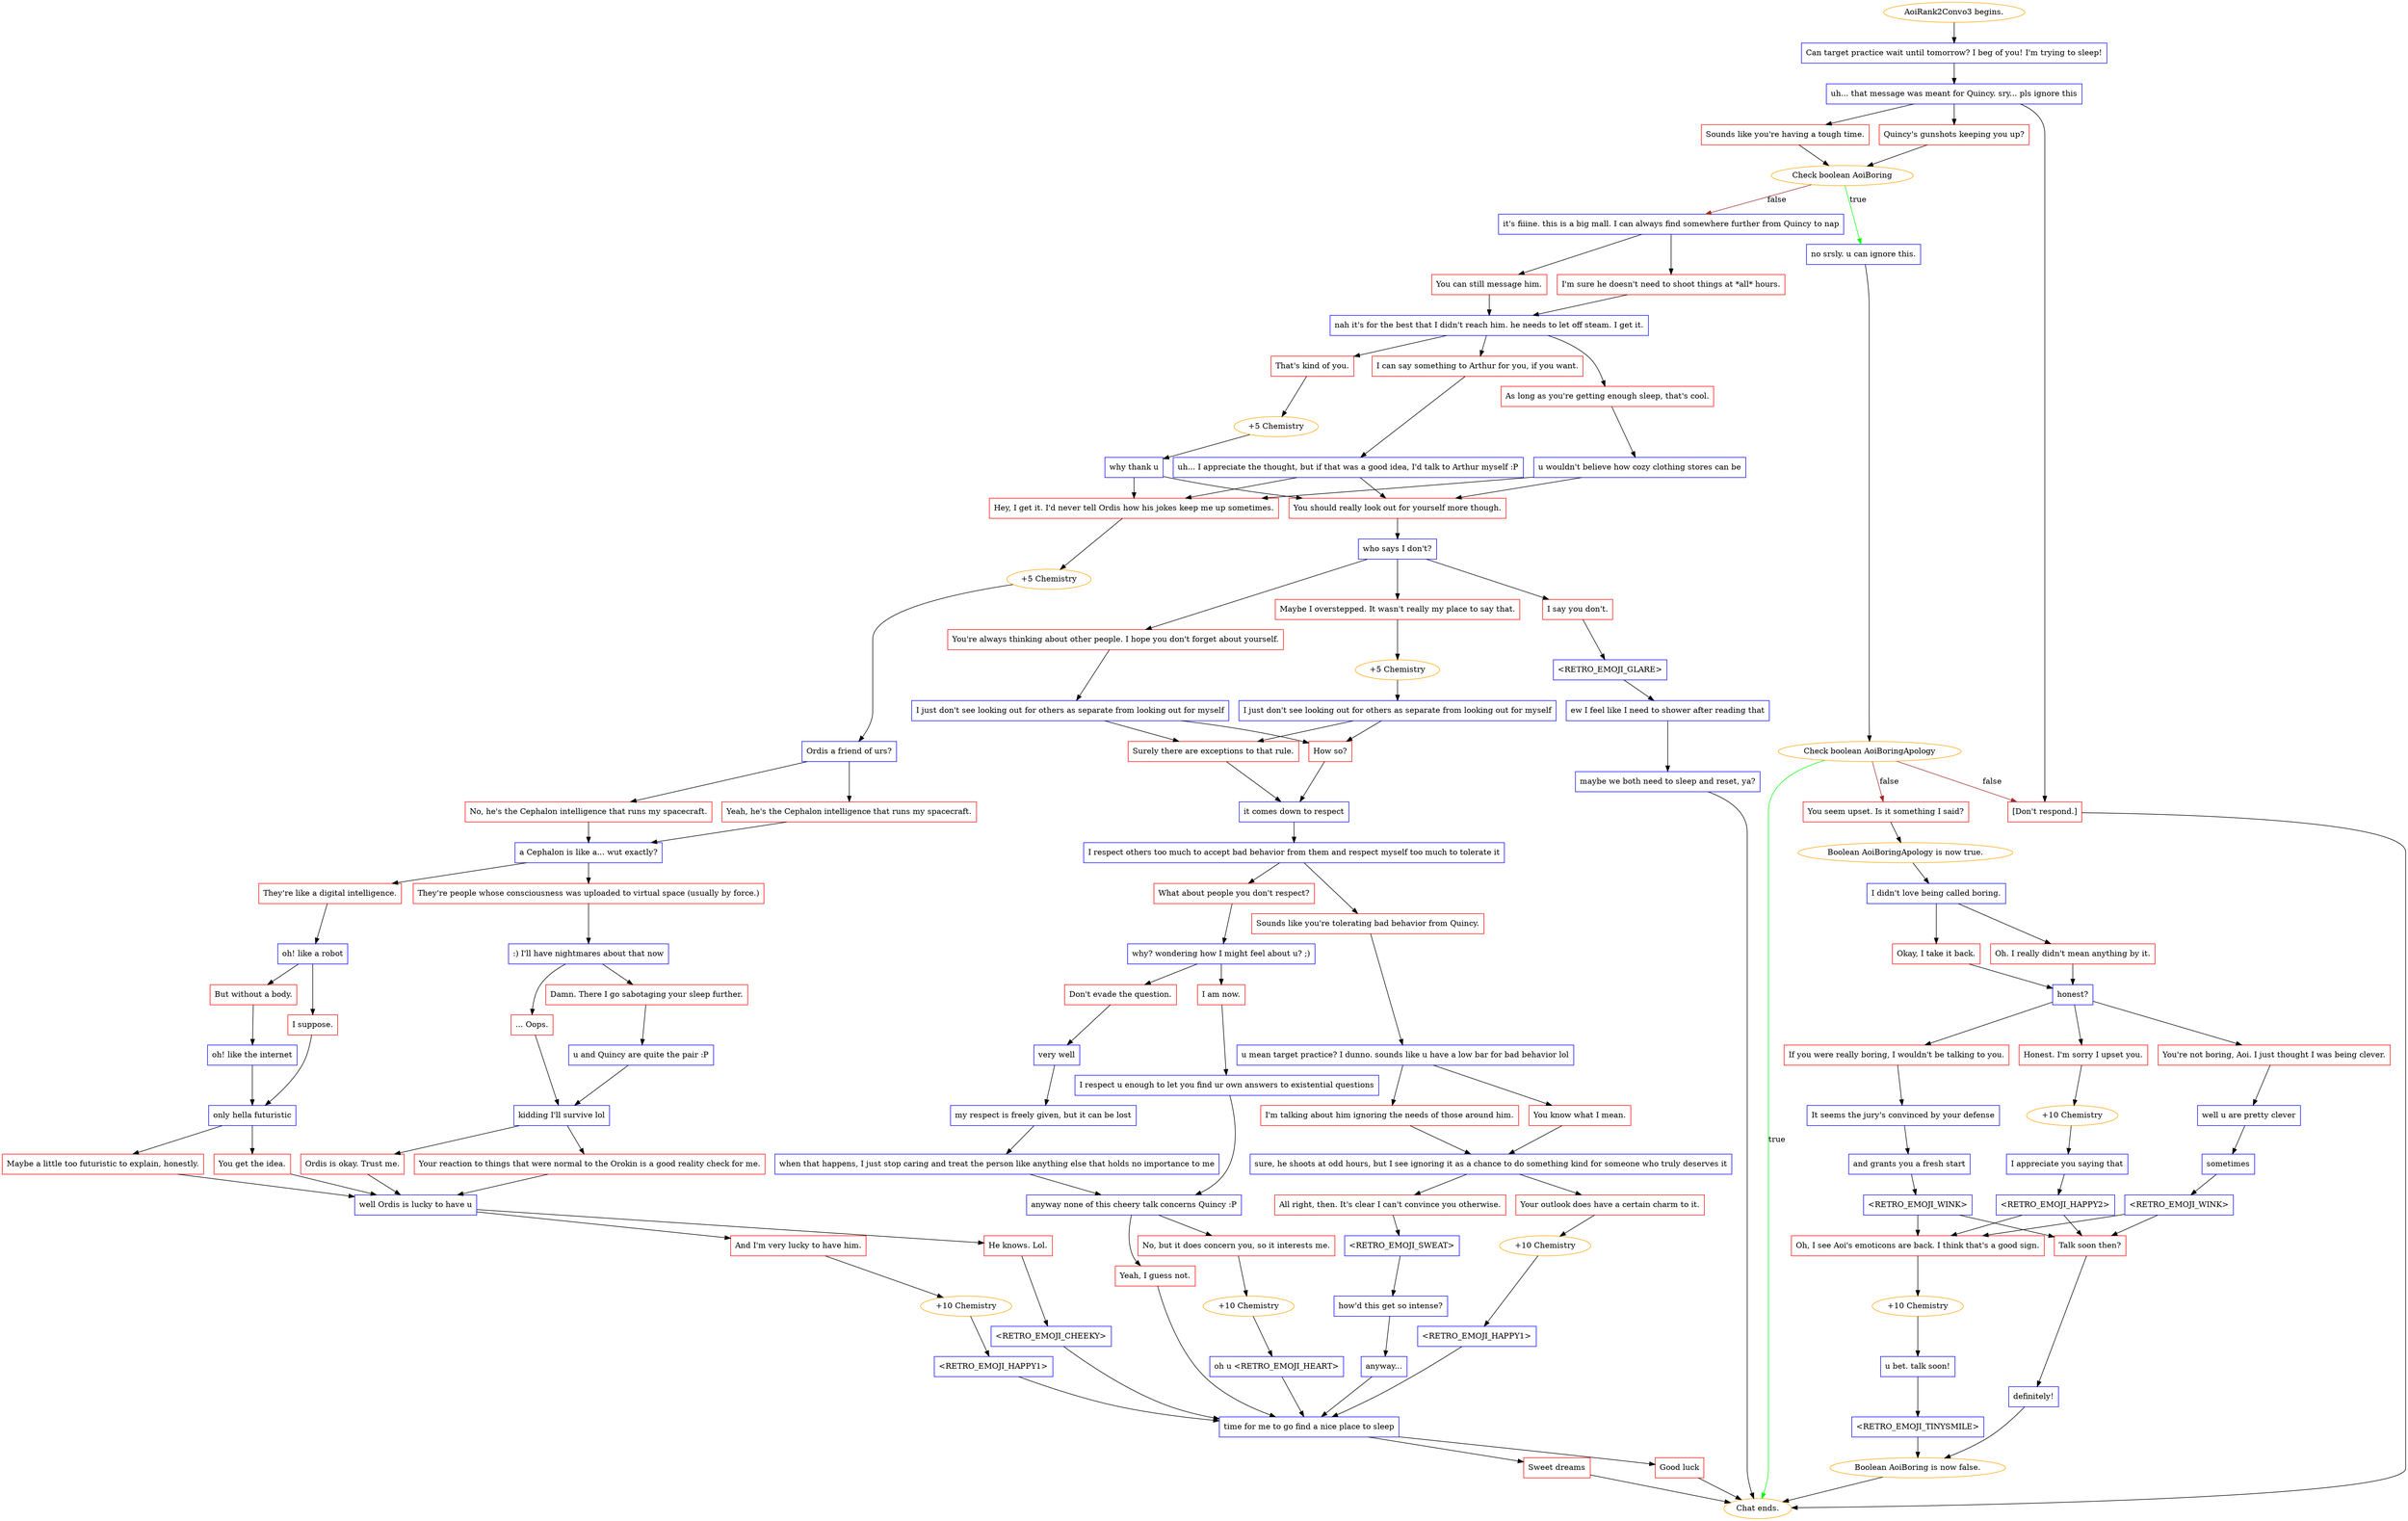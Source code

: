 digraph {
	"AoiRank2Convo3 begins." [color=orange];
		"AoiRank2Convo3 begins." -> 768;
	768 [label="Can target practice wait until tomorrow? I beg of you! I'm trying to sleep!",shape=box,color=blue];
		768 -> 769;
	769 [label="uh... that message was meant for Quincy. sry... pls ignore this",shape=box,color=blue];
		769 -> 770;
		769 -> 771;
		769 -> j2144395856;
	770 [label="Quincy's gunshots keeping you up?",shape=box,color=red];
		770 -> 783;
	771 [label="Sounds like you're having a tough time.",shape=box,color=red];
		771 -> 783;
	j2144395856 [label="[Don't respond.]",shape=box,color=red];
		j2144395856 -> "Chat ends.";
	783 [label="Check boolean AoiBoring",color=orange];
		783 -> 795 [label=true,color=green];
		783 -> 808 [label=false,color=brown];
	"Chat ends." [color=orange];
	795 [label="no srsly. u can ignore this.",shape=box,color=blue];
		795 -> 781;
	808 [label="it's fiiine. this is a big mall. I can always find somewhere further from Quincy to nap",shape=box,color=blue];
		808 -> 809;
		808 -> 810;
	781 [label="Check boolean AoiBoringApology",color=orange];
		781 -> "Chat ends." [label=true,color=green];
		781 -> 793 [label=false,color=brown];
		781 -> j2144395856 [label=false,color=brown];
	809 [label="I'm sure he doesn't need to shoot things at *all* hours.",shape=box,color=red];
		809 -> 811;
	810 [label="You can still message him.",shape=box,color=red];
		810 -> 811;
	793 [label="You seem upset. Is it something I said?",shape=box,color=red];
		793 -> 806;
	811 [label="nah it's for the best that I didn't reach him. he needs to let off steam. I get it.",shape=box,color=blue];
		811 -> 812;
		811 -> 813;
		811 -> 814;
	806 [label="Boolean AoiBoringApology is now true.",color=orange];
		806 -> 777;
	812 [label="I can say something to Arthur for you, if you want.",shape=box,color=red];
		812 -> 815;
	813 [label="That's kind of you.",shape=box,color=red];
		813 -> 818;
	814 [label="As long as you're getting enough sleep, that's cool.",shape=box,color=red];
		814 -> 817;
	777 [label="I didn't love being called boring.",shape=box,color=blue];
		777 -> 800;
		777 -> 775;
	815 [label="uh... I appreciate the thought, but if that was a good idea, I'd talk to Arthur myself :P",shape=box,color=blue];
		815 -> 819;
		815 -> 820;
	818 [label="+5 Chemistry",color=orange];
		818 -> 816;
	817 [label="u wouldn't believe how cozy clothing stores can be",shape=box,color=blue];
		817 -> 819;
		817 -> 820;
	800 [label="Oh. I really didn't mean anything by it.",shape=box,color=red];
		800 -> 805;
	775 [label="Okay, I take it back.",shape=box,color=red];
		775 -> 805;
	819 [label="Hey, I get it. I'd never tell Ordis how his jokes keep me up sometimes.",shape=box,color=red];
		819 -> 822;
	820 [label="You should really look out for yourself more though.",shape=box,color=red];
		820 -> 823;
	816 [label="why thank u",shape=box,color=blue];
		816 -> 819;
		816 -> 820;
	805 [label="honest?",shape=box,color=blue];
		805 -> 799;
		805 -> 797;
		805 -> 791;
	822 [label="+5 Chemistry",color=orange];
		822 -> 821;
	823 [label="who says I don't?",shape=box,color=blue];
		823 -> 824;
		823 -> 825;
		823 -> j3781846924;
	799 [label="Honest. I'm sorry I upset you.",shape=box,color=red];
		799 -> 807;
	797 [label="You're not boring, Aoi. I just thought I was being clever.",shape=box,color=red];
		797 -> 774;
	791 [label="If you were really boring, I wouldn't be talking to you.",shape=box,color=red];
		791 -> 789;
	821 [label="Ordis a friend of urs?",shape=box,color=blue];
		821 -> 827;
		821 -> 828;
	824 [label="You're always thinking about other people. I hope you don't forget about yourself.",shape=box,color=red];
		824 -> 852;
	825 [label="Maybe I overstepped. It wasn't really my place to say that.",shape=box,color=red];
		825 -> 855;
	j3781846924 [label="I say you don't.",shape=box,color=red];
		j3781846924 -> j3939568674;
	807 [label="+10 Chemistry",color=orange];
		807 -> 778;
	774 [label="well u are pretty clever",shape=box,color=blue];
		774 -> 788;
	789 [label="It seems the jury's convinced by your defense",shape=box,color=blue];
		789 -> 796;
	827 [label="Yeah, he's the Cephalon intelligence that runs my spacecraft.",shape=box,color=red];
		827 -> 829;
	828 [label="No, he's the Cephalon intelligence that runs my spacecraft.",shape=box,color=red];
		828 -> 829;
	852 [label="I just don't see looking out for others as separate from looking out for myself",shape=box,color=blue];
		852 -> 859;
		852 -> 860;
	855 [label="+5 Chemistry",color=orange];
		855 -> 853;
	j3939568674 [label="<RETRO_EMOJI_GLARE>",shape=box,color=blue];
		j3939568674 -> j3749355617;
	778 [label="I appreciate you saying that",shape=box,color=blue];
		778 -> 804;
	788 [label="sometimes",shape=box,color=blue];
		788 -> 803;
	796 [label="and grants you a fresh start",shape=box,color=blue];
		796 -> 790;
	829 [label="a Cephalon is like a... wut exactly?",shape=box,color=blue];
		829 -> 830;
		829 -> 831;
	859 [label="Surely there are exceptions to that rule.",shape=box,color=red];
		859 -> 862;
	860 [label="How so?",shape=box,color=red];
		860 -> 862;
	853 [label="I just don't see looking out for others as separate from looking out for myself",shape=box,color=blue];
		853 -> 859;
		853 -> 860;
	j3749355617 [label="ew I feel like I need to shower after reading that",shape=box,color=blue];
		j3749355617 -> j3169136689;
	804 [label="<RETRO_EMOJI_HAPPY2>",shape=box,color=blue];
		804 -> j2660287534;
		804 -> j654668171;
	803 [label="<RETRO_EMOJI_WINK>",shape=box,color=blue];
		803 -> j2660287534;
		803 -> j654668171;
	790 [label="<RETRO_EMOJI_WINK>",shape=box,color=blue];
		790 -> j2660287534;
		790 -> j654668171;
	830 [label="They're like a digital intelligence.",shape=box,color=red];
		830 -> 832;
	831 [label="They're people whose consciousness was uploaded to virtual space (usually by force.)",shape=box,color=red];
		831 -> 833;
	862 [label="it comes down to respect",shape=box,color=blue];
		862 -> 863;
	j3169136689 [label="maybe we both need to sleep and reset, ya?",shape=box,color=blue];
		j3169136689 -> "Chat ends.";
	j2660287534 [label="Talk soon then?",shape=box,color=red];
		j2660287534 -> j229726318;
	j654668171 [label="Oh, I see Aoi's emoticons are back. I think that's a good sign.",shape=box,color=red];
		j654668171 -> j3155712559;
	832 [label="oh! like a robot",shape=box,color=blue];
		832 -> 834;
		832 -> 835;
	833 [label=":) I'll have nightmares about that now",shape=box,color=blue];
		833 -> 836;
		833 -> 837;
	863 [label="I respect others too much to accept bad behavior from them and respect myself too much to tolerate it",shape=box,color=blue];
		863 -> 861;
		863 -> 864;
	j229726318 [label="definitely!",shape=box,color=blue];
		j229726318 -> j1984221796;
	j3155712559 [label="+10 Chemistry",color=orange];
		j3155712559 -> j1632428882;
	834 [label="I suppose.",shape=box,color=red];
		834 -> 838;
	835 [label="But without a body.",shape=box,color=red];
		835 -> 839;
	836 [label="Damn. There I go sabotaging your sleep further.",shape=box,color=red];
		836 -> 840;
	837 [label="... Oops.",shape=box,color=red];
		837 -> 841;
	861 [label="What about people you don't respect?",shape=box,color=red];
		861 -> 865;
	864 [label="Sounds like you're tolerating bad behavior from Quincy.",shape=box,color=red];
		864 -> 866;
	j1984221796 [label="Boolean AoiBoring is now false.",color=orange];
		j1984221796 -> "Chat ends.";
	j1632428882 [label="u bet. talk soon!",shape=box,color=blue];
		j1632428882 -> j3248434141;
	838 [label="only hella futuristic",shape=box,color=blue];
		838 -> 842;
		838 -> 843;
	839 [label="oh! like the internet",shape=box,color=blue];
		839 -> 838;
	840 [label="u and Quincy are quite the pair :P",shape=box,color=blue];
		840 -> 841;
	841 [label="kidding I'll survive lol",shape=box,color=blue];
		841 -> 844;
		841 -> 845;
	865 [label="why? wondering how I might feel about u? ;)",shape=box,color=blue];
		865 -> 867;
		865 -> 868;
	866 [label="u mean target practice? I dunno. sounds like u have a low bar for bad behavior lol",shape=box,color=blue];
		866 -> 869;
		866 -> 870;
	j3248434141 [label="<RETRO_EMOJI_TINYSMILE>",shape=box,color=blue];
		j3248434141 -> j1984221796;
	842 [label="You get the idea.",shape=box,color=red];
		842 -> 846;
	843 [label="Maybe a little too futuristic to explain, honestly.",shape=box,color=red];
		843 -> 846;
	844 [label="Ordis is okay. Trust me.",shape=box,color=red];
		844 -> 846;
	845 [label="Your reaction to things that were normal to the Orokin is a good reality check for me.",shape=box,color=red];
		845 -> 846;
	867 [label="I am now.",shape=box,color=red];
		867 -> 871;
	868 [label="Don't evade the question.",shape=box,color=red];
		868 -> 872;
	869 [label="You know what I mean.",shape=box,color=red];
		869 -> 884;
	870 [label="I'm talking about him ignoring the needs of those around him.",shape=box,color=red];
		870 -> 884;
	846 [label="well Ordis is lucky to have u",shape=box,color=blue];
		846 -> 847;
		846 -> 848;
	871 [label="I respect u enough to let you find ur own answers to existential questions",shape=box,color=blue];
		871 -> 875;
	872 [label="very well",shape=box,color=blue];
		872 -> 873;
	884 [label="sure, he shoots at odd hours, but I see ignoring it as a chance to do something kind for someone who truly deserves it",shape=box,color=blue];
		884 -> 885;
		884 -> 886;
	847 [label="He knows. Lol.",shape=box,color=red];
		847 -> 849;
	848 [label="And I'm very lucky to have him.",shape=box,color=red];
		848 -> 851;
	875 [label="anyway none of this cheery talk concerns Quincy :P",shape=box,color=blue];
		875 -> 876;
		875 -> 877;
	873 [label="my respect is freely given, but it can be lost",shape=box,color=blue];
		873 -> 874;
	885 [label="All right, then. It's clear I can't convince you otherwise.",shape=box,color=red];
		885 -> 887;
	886 [label="Your outlook does have a certain charm to it.",shape=box,color=red];
		886 -> 891;
	849 [label="<RETRO_EMOJI_CHEEKY>",shape=box,color=blue];
		849 -> 880;
	851 [label="+10 Chemistry",color=orange];
		851 -> 850;
	876 [label="No, but it does concern you, so it interests me.",shape=box,color=red];
		876 -> 879;
	877 [label="Yeah, I guess not.",shape=box,color=red];
		877 -> 880;
	874 [label="when that happens, I just stop caring and treat the person like anything else that holds no importance to me",shape=box,color=blue];
		874 -> 875;
	887 [label="<RETRO_EMOJI_SWEAT>",shape=box,color=blue];
		887 -> 888;
	891 [label="+10 Chemistry",color=orange];
		891 -> 890;
	880 [label="time for me to go find a nice place to sleep",shape=box,color=blue];
		880 -> j3415822215;
		880 -> j2261198045;
	850 [label="<RETRO_EMOJI_HAPPY1>",shape=box,color=blue];
		850 -> 880;
	879 [label="+10 Chemistry",color=orange];
		879 -> 878;
	888 [label="how'd this get so intense?",shape=box,color=blue];
		888 -> 889;
	890 [label="<RETRO_EMOJI_HAPPY1>",shape=box,color=blue];
		890 -> 880;
	j3415822215 [label="Good luck",shape=box,color=red];
		j3415822215 -> "Chat ends.";
	j2261198045 [label="Sweet dreams",shape=box,color=red];
		j2261198045 -> "Chat ends.";
	878 [label="oh u <RETRO_EMOJI_HEART>",shape=box,color=blue];
		878 -> 880;
	889 [label="anyway...",shape=box,color=blue];
		889 -> 880;
}